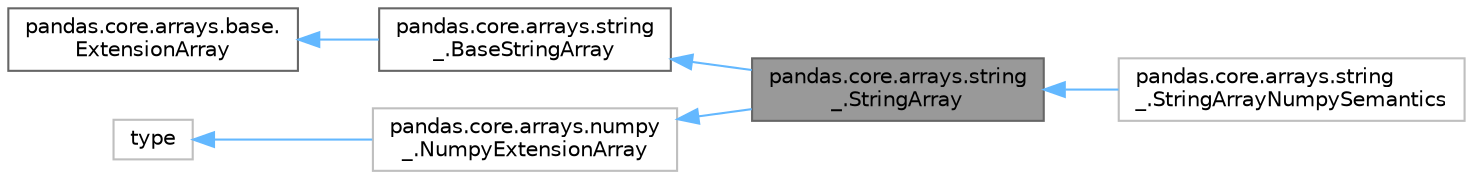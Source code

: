 digraph "pandas.core.arrays.string_.StringArray"
{
 // LATEX_PDF_SIZE
  bgcolor="transparent";
  edge [fontname=Helvetica,fontsize=10,labelfontname=Helvetica,labelfontsize=10];
  node [fontname=Helvetica,fontsize=10,shape=box,height=0.2,width=0.4];
  rankdir="LR";
  Node1 [id="Node000001",label="pandas.core.arrays.string\l_.StringArray",height=0.2,width=0.4,color="gray40", fillcolor="grey60", style="filled", fontcolor="black",tooltip=" "];
  Node2 -> Node1 [id="edge1_Node000001_Node000002",dir="back",color="steelblue1",style="solid",tooltip=" "];
  Node2 [id="Node000002",label="pandas.core.arrays.string\l_.BaseStringArray",height=0.2,width=0.4,color="gray40", fillcolor="white", style="filled",URL="$d5/d4b/classpandas_1_1core_1_1arrays_1_1string___1_1BaseStringArray.html",tooltip=" "];
  Node3 -> Node2 [id="edge2_Node000002_Node000003",dir="back",color="steelblue1",style="solid",tooltip=" "];
  Node3 [id="Node000003",label="pandas.core.arrays.base.\lExtensionArray",height=0.2,width=0.4,color="gray40", fillcolor="white", style="filled",URL="$d4/dd3/classpandas_1_1core_1_1arrays_1_1base_1_1ExtensionArray.html",tooltip=" "];
  Node4 -> Node1 [id="edge3_Node000001_Node000004",dir="back",color="steelblue1",style="solid",tooltip=" "];
  Node4 [id="Node000004",label="pandas.core.arrays.numpy\l_.NumpyExtensionArray",height=0.2,width=0.4,color="grey75", fillcolor="white", style="filled",URL="$da/dc3/classpandas_1_1core_1_1arrays_1_1numpy___1_1NumpyExtensionArray.html",tooltip=" "];
  Node5 -> Node4 [id="edge4_Node000004_Node000005",dir="back",color="steelblue1",style="solid",tooltip=" "];
  Node5 [id="Node000005",label="type",height=0.2,width=0.4,color="grey75", fillcolor="white", style="filled",tooltip=" "];
  Node1 -> Node6 [id="edge5_Node000001_Node000006",dir="back",color="steelblue1",style="solid",tooltip=" "];
  Node6 [id="Node000006",label="pandas.core.arrays.string\l_.StringArrayNumpySemantics",height=0.2,width=0.4,color="grey75", fillcolor="white", style="filled",URL="$d0/d92/classpandas_1_1core_1_1arrays_1_1string___1_1StringArrayNumpySemantics.html",tooltip=" "];
}
